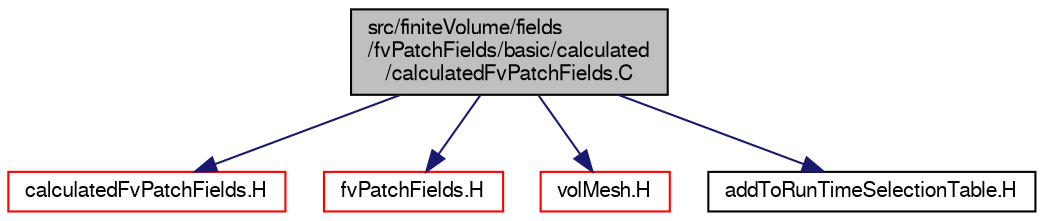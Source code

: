 digraph "src/finiteVolume/fields/fvPatchFields/basic/calculated/calculatedFvPatchFields.C"
{
  bgcolor="transparent";
  edge [fontname="FreeSans",fontsize="10",labelfontname="FreeSans",labelfontsize="10"];
  node [fontname="FreeSans",fontsize="10",shape=record];
  Node0 [label="src/finiteVolume/fields\l/fvPatchFields/basic/calculated\l/calculatedFvPatchFields.C",height=0.2,width=0.4,color="black", fillcolor="grey75", style="filled", fontcolor="black"];
  Node0 -> Node1 [color="midnightblue",fontsize="10",style="solid",fontname="FreeSans"];
  Node1 [label="calculatedFvPatchFields.H",height=0.2,width=0.4,color="red",URL="$a01424.html"];
  Node0 -> Node189 [color="midnightblue",fontsize="10",style="solid",fontname="FreeSans"];
  Node189 [label="fvPatchFields.H",height=0.2,width=0.4,color="red",URL="$a02477.html"];
  Node0 -> Node190 [color="midnightblue",fontsize="10",style="solid",fontname="FreeSans"];
  Node190 [label="volMesh.H",height=0.2,width=0.4,color="red",URL="$a04346.html"];
  Node0 -> Node274 [color="midnightblue",fontsize="10",style="solid",fontname="FreeSans"];
  Node274 [label="addToRunTimeSelectionTable.H",height=0.2,width=0.4,color="black",URL="$a09263.html",tooltip="Macros for easy insertion into run-time selection tables. "];
}
